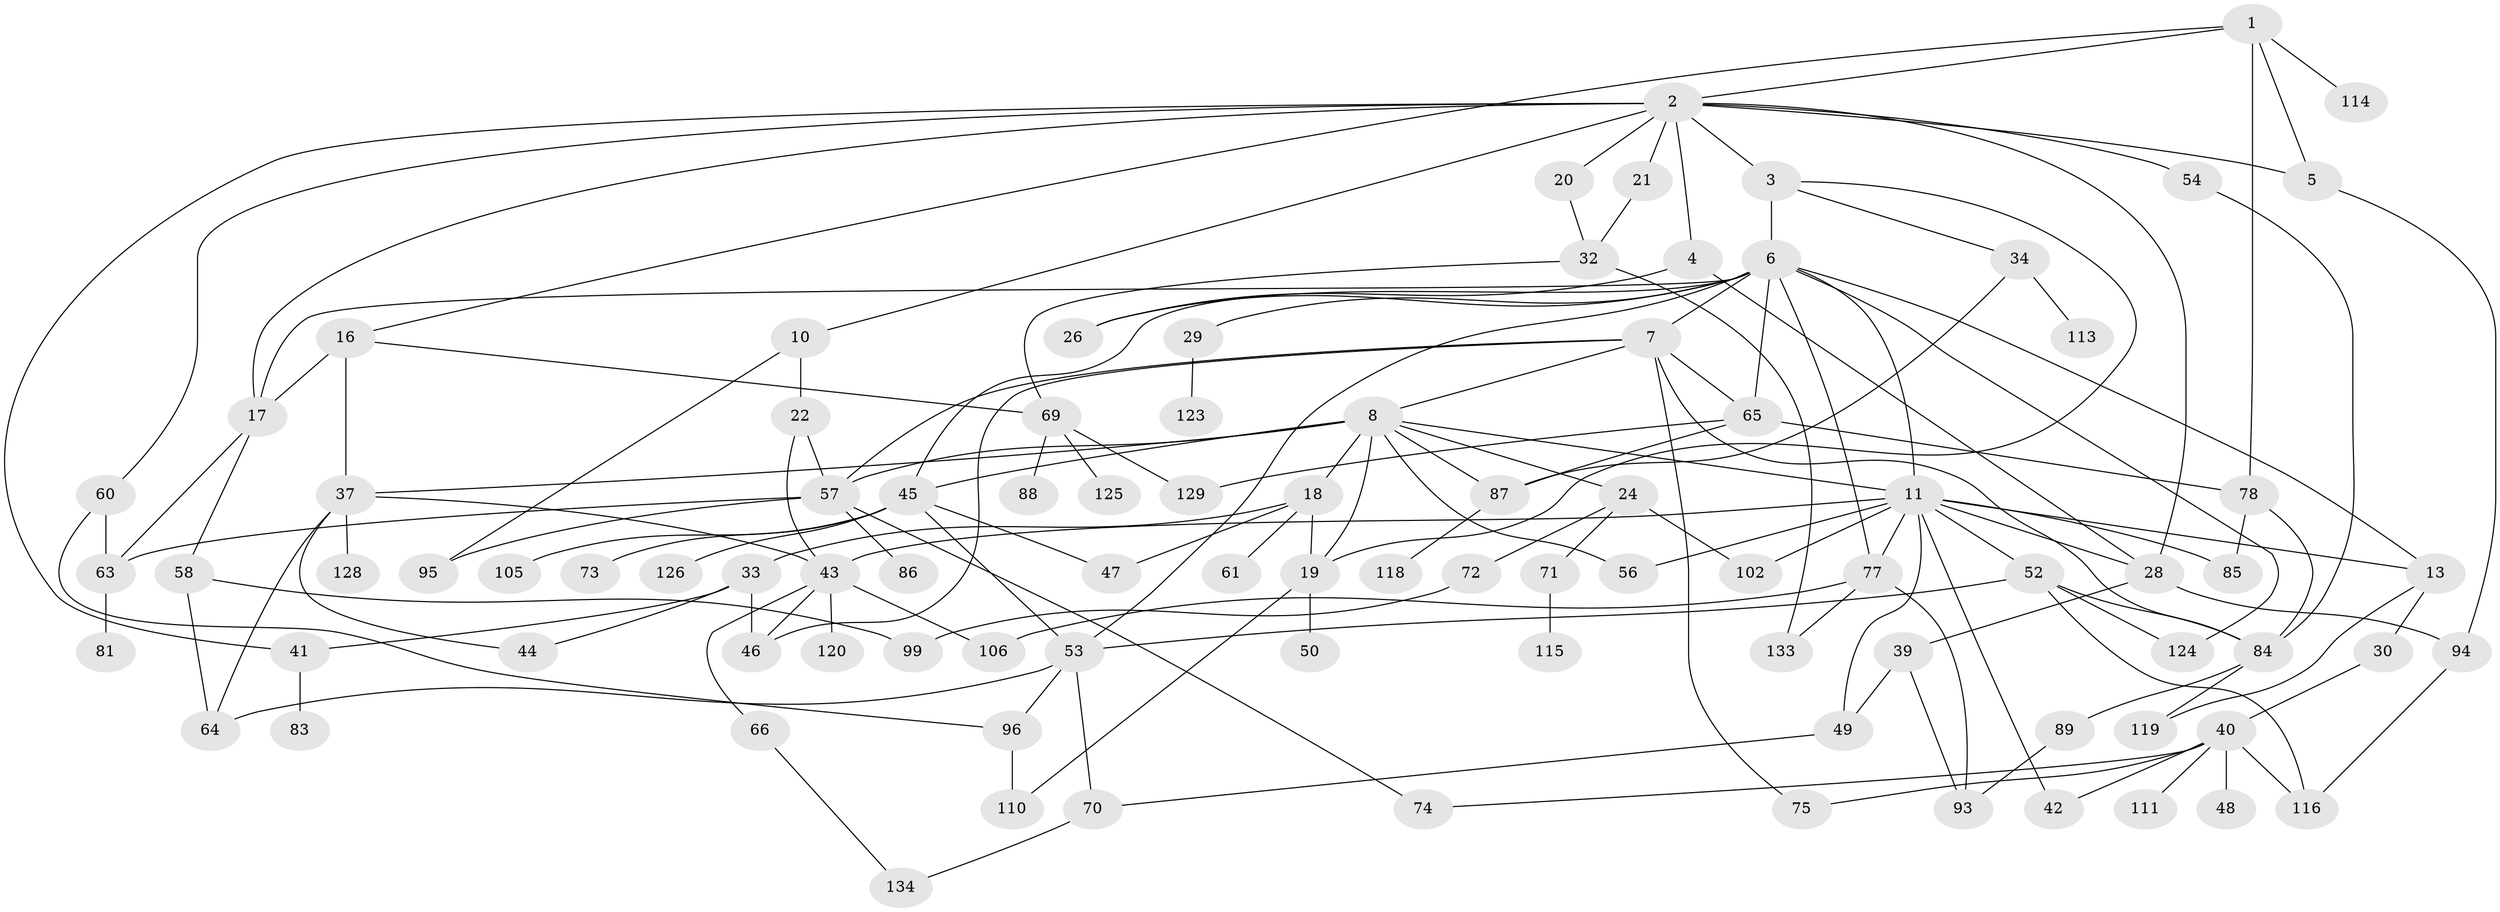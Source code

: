 // original degree distribution, {3: 0.22962962962962963, 7: 0.05185185185185185, 5: 0.044444444444444446, 8: 0.007407407407407408, 6: 0.037037037037037035, 4: 0.16296296296296298, 2: 0.25925925925925924, 1: 0.2074074074074074}
// Generated by graph-tools (version 1.1) at 2025/41/03/06/25 10:41:28]
// undirected, 93 vertices, 152 edges
graph export_dot {
graph [start="1"]
  node [color=gray90,style=filled];
  1 [super="+14"];
  2 [super="+15"];
  3;
  4;
  5;
  6 [super="+9"];
  7 [super="+38"];
  8 [super="+12"];
  10;
  11 [super="+27"];
  13;
  16;
  17 [super="+23"];
  18 [super="+25"];
  19 [super="+31"];
  20;
  21 [super="+97"];
  22;
  24;
  26;
  28 [super="+35"];
  29;
  30;
  32 [super="+36"];
  33 [super="+107"];
  34 [super="+79"];
  37 [super="+117"];
  39;
  40 [super="+68"];
  41 [super="+59"];
  42 [super="+108"];
  43 [super="+130"];
  44 [super="+67"];
  45 [super="+109"];
  46 [super="+62"];
  47 [super="+132"];
  48;
  49 [super="+51"];
  50;
  52 [super="+135"];
  53 [super="+55"];
  54 [super="+112"];
  56;
  57 [super="+82"];
  58;
  60 [super="+131"];
  61;
  63 [super="+100"];
  64 [super="+92"];
  65 [super="+80"];
  66;
  69 [super="+122"];
  70;
  71 [super="+127"];
  72 [super="+76"];
  73;
  74;
  75 [super="+101"];
  77 [super="+90"];
  78;
  81;
  83;
  84 [super="+91"];
  85;
  86;
  87 [super="+121"];
  88;
  89;
  93;
  94;
  95 [super="+104"];
  96 [super="+98"];
  99 [super="+103"];
  102;
  105;
  106;
  110;
  111;
  113;
  114;
  115;
  116;
  118;
  119;
  120;
  123;
  124;
  125;
  126;
  128;
  129;
  133;
  134;
  1 -- 2;
  1 -- 78;
  1 -- 16;
  1 -- 114;
  1 -- 5;
  2 -- 3;
  2 -- 4;
  2 -- 5;
  2 -- 10;
  2 -- 41;
  2 -- 17;
  2 -- 20;
  2 -- 21;
  2 -- 54;
  2 -- 60;
  2 -- 28;
  3 -- 6 [weight=2];
  3 -- 34;
  3 -- 19;
  4 -- 26;
  4 -- 28;
  5 -- 94;
  6 -- 7;
  6 -- 11;
  6 -- 13;
  6 -- 29;
  6 -- 124;
  6 -- 65;
  6 -- 77;
  6 -- 45;
  6 -- 17;
  6 -- 53;
  6 -- 26;
  7 -- 8;
  7 -- 57;
  7 -- 84;
  7 -- 46;
  7 -- 65;
  7 -- 75;
  8 -- 18;
  8 -- 11;
  8 -- 45;
  8 -- 19 [weight=2];
  8 -- 57;
  8 -- 37;
  8 -- 87;
  8 -- 24;
  8 -- 56;
  10 -- 22;
  10 -- 95;
  11 -- 28;
  11 -- 85;
  11 -- 13;
  11 -- 49;
  11 -- 52;
  11 -- 102;
  11 -- 56;
  11 -- 42;
  11 -- 77;
  11 -- 43;
  13 -- 30;
  13 -- 119;
  16 -- 17;
  16 -- 37 [weight=2];
  16 -- 69;
  17 -- 58;
  17 -- 63;
  18 -- 47;
  18 -- 33;
  18 -- 19;
  18 -- 61;
  19 -- 50;
  19 -- 110;
  20 -- 32;
  21 -- 32;
  22 -- 43;
  22 -- 57;
  24 -- 71;
  24 -- 72;
  24 -- 102;
  28 -- 39;
  28 -- 94;
  29 -- 123;
  30 -- 40;
  32 -- 133;
  32 -- 69;
  33 -- 41;
  33 -- 44;
  33 -- 46;
  34 -- 113;
  34 -- 87;
  37 -- 128;
  37 -- 43;
  37 -- 44;
  37 -- 64;
  39 -- 93;
  39 -- 49;
  40 -- 48;
  40 -- 74;
  40 -- 75;
  40 -- 111;
  40 -- 116;
  40 -- 42;
  41 -- 83;
  43 -- 66;
  43 -- 120;
  43 -- 46;
  43 -- 106;
  45 -- 47;
  45 -- 73;
  45 -- 105;
  45 -- 53;
  45 -- 126;
  49 -- 70;
  52 -- 53;
  52 -- 124;
  52 -- 116;
  52 -- 84;
  53 -- 64;
  53 -- 96;
  53 -- 70;
  54 -- 84;
  57 -- 74;
  57 -- 86;
  57 -- 95;
  57 -- 63;
  58 -- 64 [weight=2];
  58 -- 99;
  60 -- 63;
  60 -- 96;
  63 -- 81;
  65 -- 78;
  65 -- 87;
  65 -- 129;
  66 -- 134;
  69 -- 88;
  69 -- 129;
  69 -- 125;
  70 -- 134;
  71 -- 115;
  72 -- 99;
  77 -- 93;
  77 -- 106;
  77 -- 133;
  78 -- 85;
  78 -- 84;
  84 -- 89;
  84 -- 119;
  87 -- 118;
  89 -- 93;
  94 -- 116;
  96 -- 110;
}
